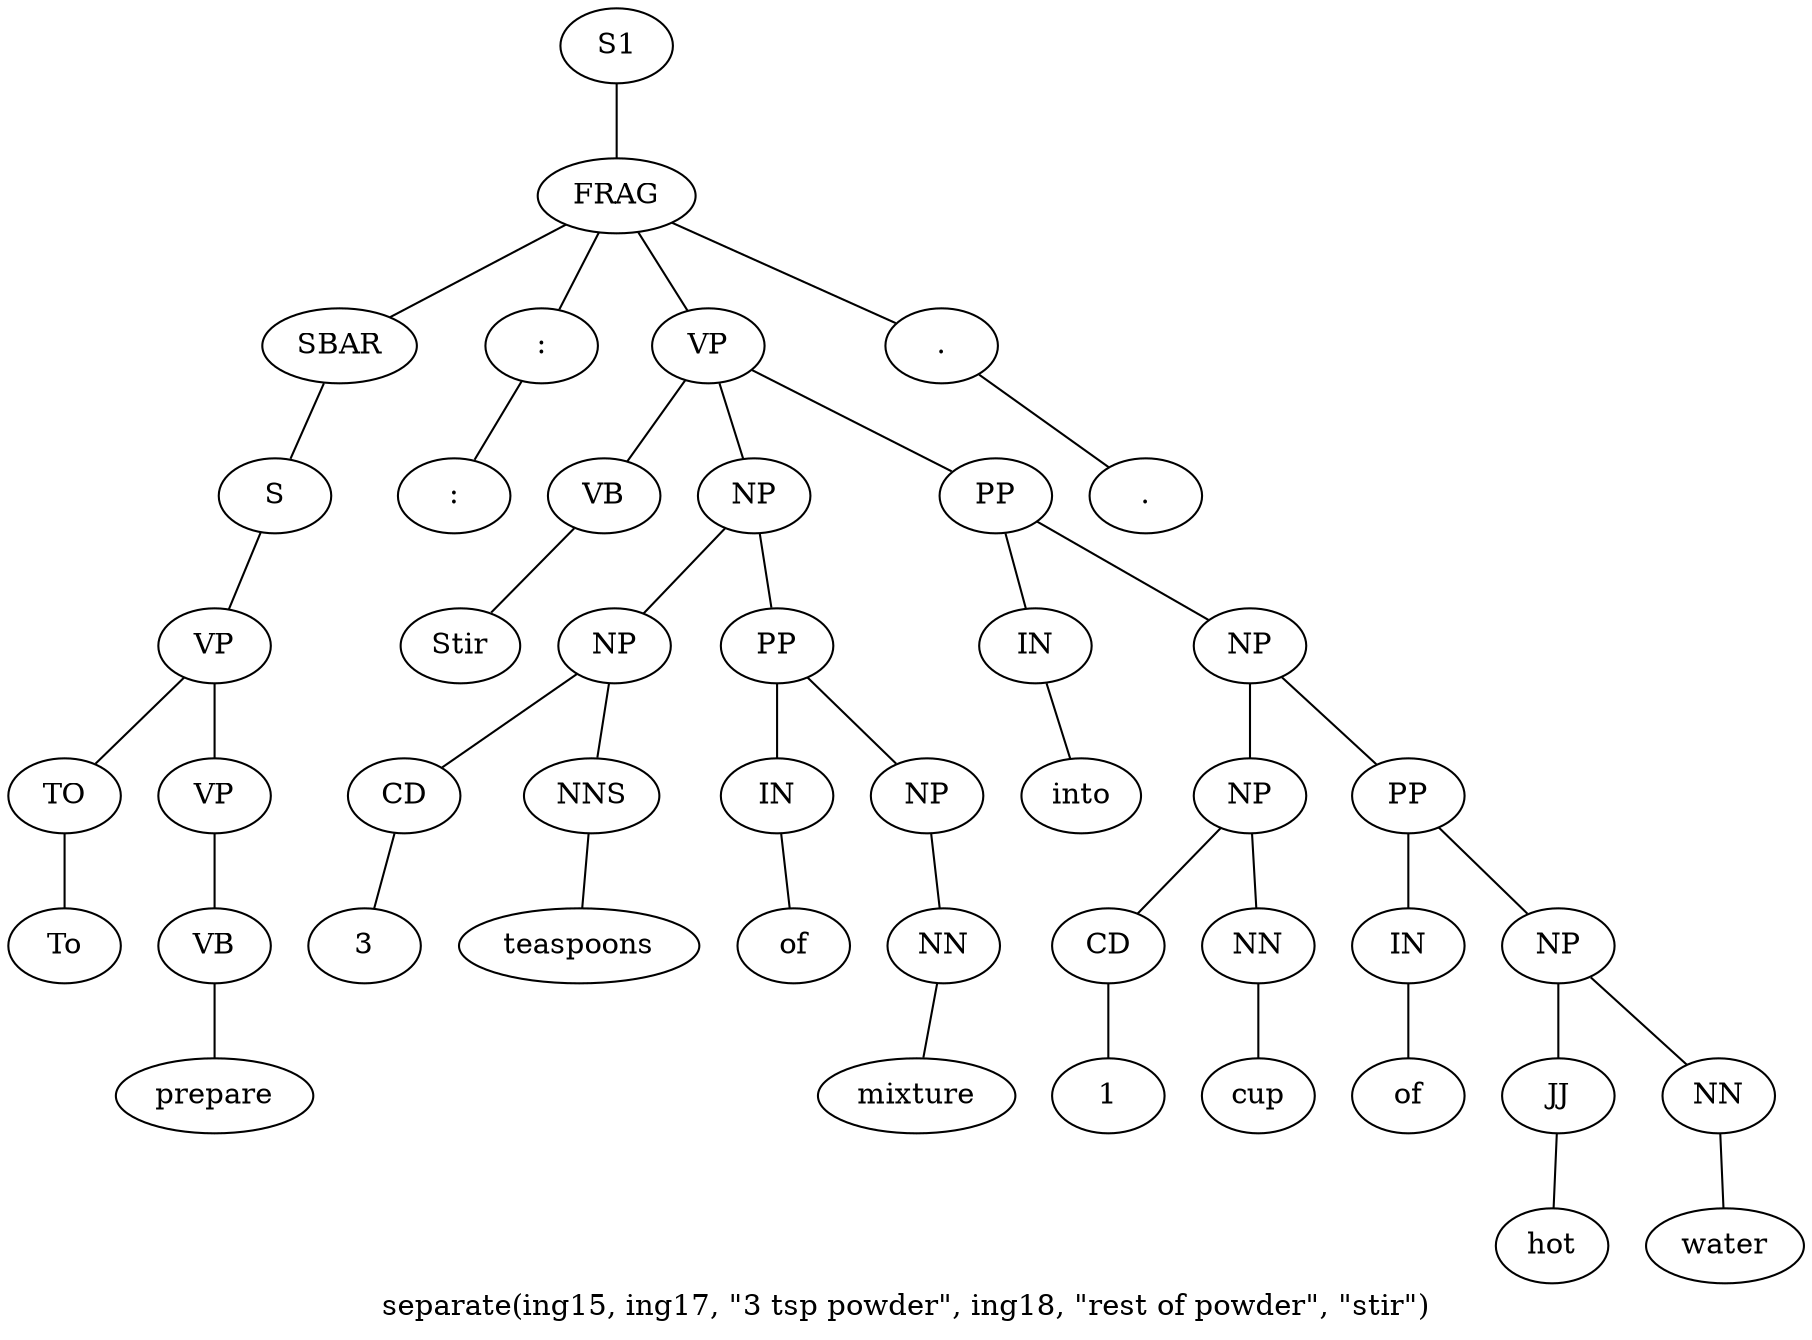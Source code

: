 graph SyntaxGraph {
	label = "separate(ing15, ing17, \"3 tsp powder\", ing18, \"rest of powder\", \"stir\")";
	Node0 [label="S1"];
	Node1 [label="FRAG"];
	Node2 [label="SBAR"];
	Node3 [label="S"];
	Node4 [label="VP"];
	Node5 [label="TO"];
	Node6 [label="To"];
	Node7 [label="VP"];
	Node8 [label="VB"];
	Node9 [label="prepare"];
	Node10 [label=":"];
	Node11 [label=":"];
	Node12 [label="VP"];
	Node13 [label="VB"];
	Node14 [label="Stir"];
	Node15 [label="NP"];
	Node16 [label="NP"];
	Node17 [label="CD"];
	Node18 [label="3"];
	Node19 [label="NNS"];
	Node20 [label="teaspoons"];
	Node21 [label="PP"];
	Node22 [label="IN"];
	Node23 [label="of"];
	Node24 [label="NP"];
	Node25 [label="NN"];
	Node26 [label="mixture"];
	Node27 [label="PP"];
	Node28 [label="IN"];
	Node29 [label="into"];
	Node30 [label="NP"];
	Node31 [label="NP"];
	Node32 [label="CD"];
	Node33 [label="1"];
	Node34 [label="NN"];
	Node35 [label="cup"];
	Node36 [label="PP"];
	Node37 [label="IN"];
	Node38 [label="of"];
	Node39 [label="NP"];
	Node40 [label="JJ"];
	Node41 [label="hot"];
	Node42 [label="NN"];
	Node43 [label="water"];
	Node44 [label="."];
	Node45 [label="."];

	Node0 -- Node1;
	Node1 -- Node2;
	Node1 -- Node10;
	Node1 -- Node12;
	Node1 -- Node44;
	Node2 -- Node3;
	Node3 -- Node4;
	Node4 -- Node5;
	Node4 -- Node7;
	Node5 -- Node6;
	Node7 -- Node8;
	Node8 -- Node9;
	Node10 -- Node11;
	Node12 -- Node13;
	Node12 -- Node15;
	Node12 -- Node27;
	Node13 -- Node14;
	Node15 -- Node16;
	Node15 -- Node21;
	Node16 -- Node17;
	Node16 -- Node19;
	Node17 -- Node18;
	Node19 -- Node20;
	Node21 -- Node22;
	Node21 -- Node24;
	Node22 -- Node23;
	Node24 -- Node25;
	Node25 -- Node26;
	Node27 -- Node28;
	Node27 -- Node30;
	Node28 -- Node29;
	Node30 -- Node31;
	Node30 -- Node36;
	Node31 -- Node32;
	Node31 -- Node34;
	Node32 -- Node33;
	Node34 -- Node35;
	Node36 -- Node37;
	Node36 -- Node39;
	Node37 -- Node38;
	Node39 -- Node40;
	Node39 -- Node42;
	Node40 -- Node41;
	Node42 -- Node43;
	Node44 -- Node45;
}